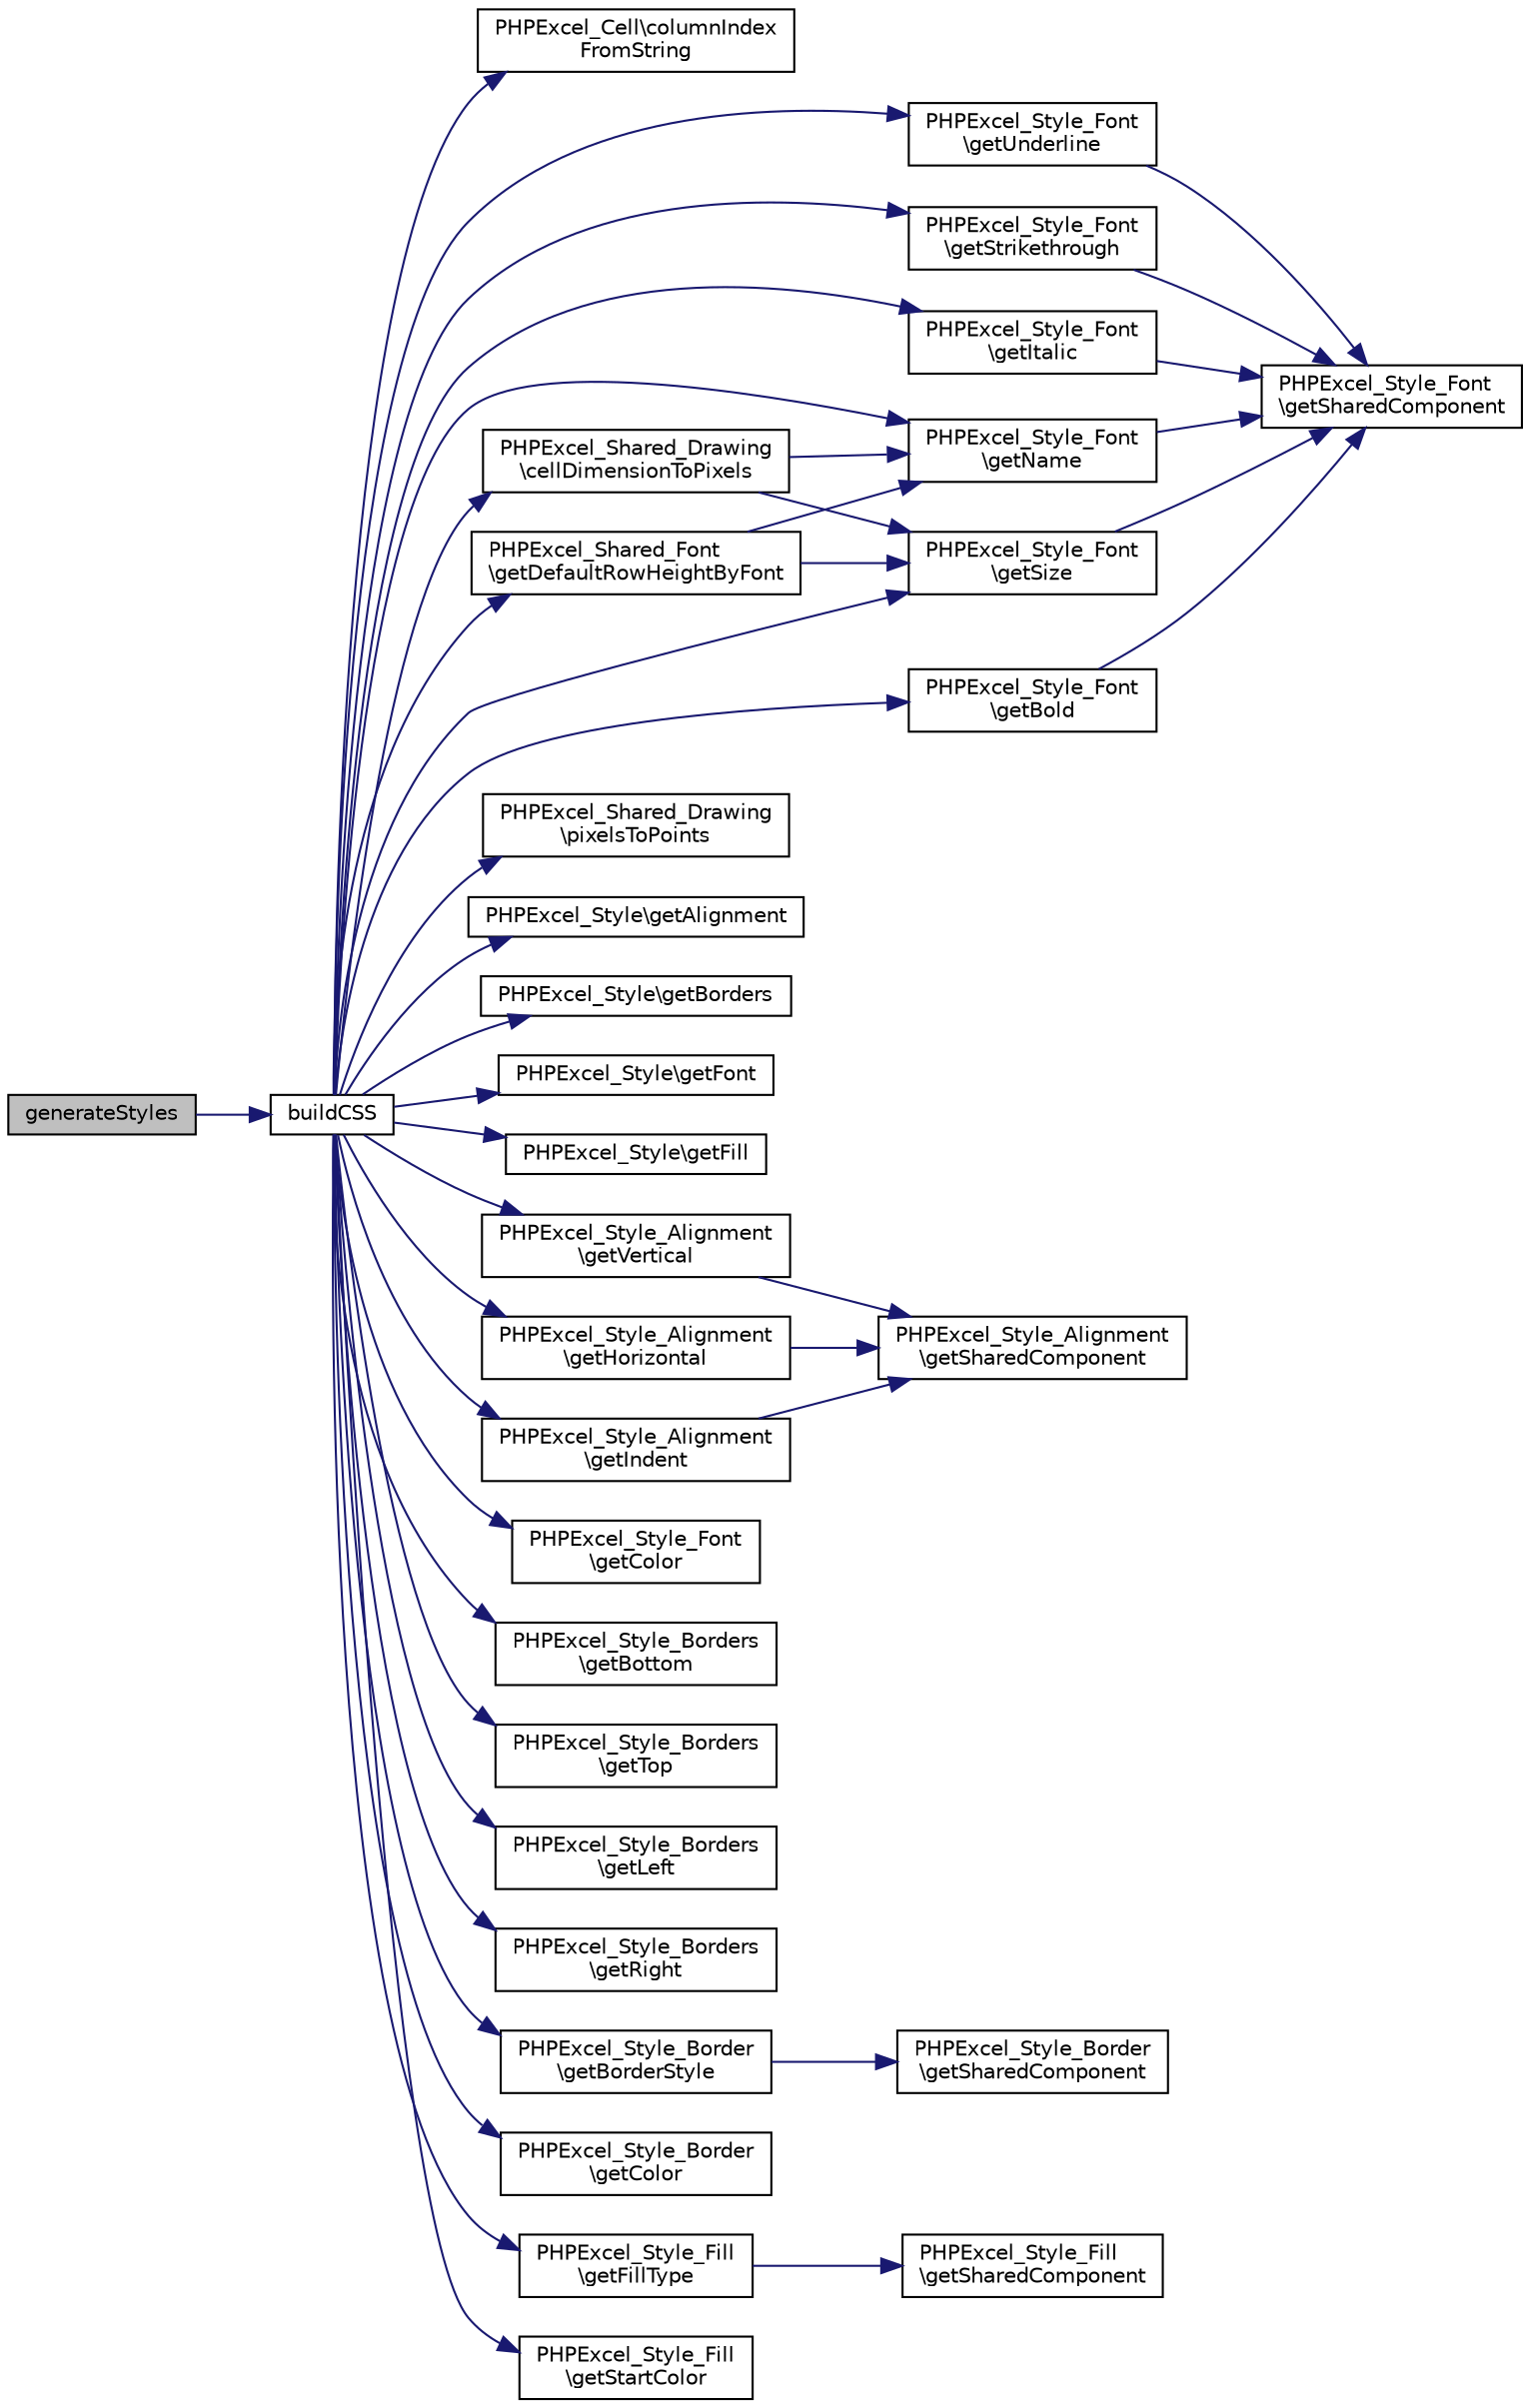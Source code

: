 digraph "generateStyles"
{
  edge [fontname="Helvetica",fontsize="10",labelfontname="Helvetica",labelfontsize="10"];
  node [fontname="Helvetica",fontsize="10",shape=record];
  rankdir="LR";
  Node128 [label="generateStyles",height=0.2,width=0.4,color="black", fillcolor="grey75", style="filled", fontcolor="black"];
  Node128 -> Node129 [color="midnightblue",fontsize="10",style="solid",fontname="Helvetica"];
  Node129 [label="buildCSS",height=0.2,width=0.4,color="black", fillcolor="white", style="filled",URL="$class_p_h_p_excel___writer___h_t_m_l.html#a3f8fdb7ac7b7089f7b8ca365afbba79f"];
  Node129 -> Node130 [color="midnightblue",fontsize="10",style="solid",fontname="Helvetica"];
  Node130 [label="PHPExcel_Cell\\columnIndex\lFromString",height=0.2,width=0.4,color="black", fillcolor="white", style="filled",URL="$class_p_h_p_excel___cell.html#a492724422ceefe1d16ed2a8997a0a489"];
  Node129 -> Node131 [color="midnightblue",fontsize="10",style="solid",fontname="Helvetica"];
  Node131 [label="PHPExcel_Shared_Drawing\l\\cellDimensionToPixels",height=0.2,width=0.4,color="black", fillcolor="white", style="filled",URL="$class_p_h_p_excel___shared___drawing.html#ad277ad1275f65facccdb5786d244519f"];
  Node131 -> Node132 [color="midnightblue",fontsize="10",style="solid",fontname="Helvetica"];
  Node132 [label="PHPExcel_Style_Font\l\\getName",height=0.2,width=0.4,color="black", fillcolor="white", style="filled",URL="$class_p_h_p_excel___style___font.html#a3d0963e68bb313b163a73f2803c64600"];
  Node132 -> Node133 [color="midnightblue",fontsize="10",style="solid",fontname="Helvetica"];
  Node133 [label="PHPExcel_Style_Font\l\\getSharedComponent",height=0.2,width=0.4,color="black", fillcolor="white", style="filled",URL="$class_p_h_p_excel___style___font.html#a49e6e514d1dce7982e6864942bcb1f5d"];
  Node131 -> Node134 [color="midnightblue",fontsize="10",style="solid",fontname="Helvetica"];
  Node134 [label="PHPExcel_Style_Font\l\\getSize",height=0.2,width=0.4,color="black", fillcolor="white", style="filled",URL="$class_p_h_p_excel___style___font.html#a75cce10cdf81be6dc84881c28b3379b7"];
  Node134 -> Node133 [color="midnightblue",fontsize="10",style="solid",fontname="Helvetica"];
  Node129 -> Node135 [color="midnightblue",fontsize="10",style="solid",fontname="Helvetica"];
  Node135 [label="PHPExcel_Shared_Drawing\l\\pixelsToPoints",height=0.2,width=0.4,color="black", fillcolor="white", style="filled",URL="$class_p_h_p_excel___shared___drawing.html#aba1a5dae5db4c29931213aebd520c79f"];
  Node129 -> Node136 [color="midnightblue",fontsize="10",style="solid",fontname="Helvetica"];
  Node136 [label="PHPExcel_Shared_Font\l\\getDefaultRowHeightByFont",height=0.2,width=0.4,color="black", fillcolor="white", style="filled",URL="$class_p_h_p_excel___shared___font.html#a7fdb715cc4d872ef8b3fd2a633ff4876"];
  Node136 -> Node132 [color="midnightblue",fontsize="10",style="solid",fontname="Helvetica"];
  Node136 -> Node134 [color="midnightblue",fontsize="10",style="solid",fontname="Helvetica"];
  Node129 -> Node137 [color="midnightblue",fontsize="10",style="solid",fontname="Helvetica"];
  Node137 [label="PHPExcel_Style\\getAlignment",height=0.2,width=0.4,color="black", fillcolor="white", style="filled",URL="$class_p_h_p_excel___style.html#a1fcacc30e51454559b9671bc0463cac9"];
  Node129 -> Node138 [color="midnightblue",fontsize="10",style="solid",fontname="Helvetica"];
  Node138 [label="PHPExcel_Style\\getBorders",height=0.2,width=0.4,color="black", fillcolor="white", style="filled",URL="$class_p_h_p_excel___style.html#a6e352bc82dfb6fa068d43686e827e329"];
  Node129 -> Node139 [color="midnightblue",fontsize="10",style="solid",fontname="Helvetica"];
  Node139 [label="PHPExcel_Style\\getFont",height=0.2,width=0.4,color="black", fillcolor="white", style="filled",URL="$class_p_h_p_excel___style.html#af2469ce4ebc6317428d2bf86fe7f205f"];
  Node129 -> Node140 [color="midnightblue",fontsize="10",style="solid",fontname="Helvetica"];
  Node140 [label="PHPExcel_Style\\getFill",height=0.2,width=0.4,color="black", fillcolor="white", style="filled",URL="$class_p_h_p_excel___style.html#abf22867fc5c2800db66044f70c21105c"];
  Node129 -> Node141 [color="midnightblue",fontsize="10",style="solid",fontname="Helvetica"];
  Node141 [label="PHPExcel_Style_Alignment\l\\getVertical",height=0.2,width=0.4,color="black", fillcolor="white", style="filled",URL="$class_p_h_p_excel___style___alignment.html#af7fdbcec55ff03901749f0d38c8e1680"];
  Node141 -> Node142 [color="midnightblue",fontsize="10",style="solid",fontname="Helvetica"];
  Node142 [label="PHPExcel_Style_Alignment\l\\getSharedComponent",height=0.2,width=0.4,color="black", fillcolor="white", style="filled",URL="$class_p_h_p_excel___style___alignment.html#a49e6e514d1dce7982e6864942bcb1f5d"];
  Node129 -> Node143 [color="midnightblue",fontsize="10",style="solid",fontname="Helvetica"];
  Node143 [label="PHPExcel_Style_Alignment\l\\getHorizontal",height=0.2,width=0.4,color="black", fillcolor="white", style="filled",URL="$class_p_h_p_excel___style___alignment.html#a4f6993457027c2e85be7d4aa9c3c1c7c"];
  Node143 -> Node142 [color="midnightblue",fontsize="10",style="solid",fontname="Helvetica"];
  Node129 -> Node144 [color="midnightblue",fontsize="10",style="solid",fontname="Helvetica"];
  Node144 [label="PHPExcel_Style_Alignment\l\\getIndent",height=0.2,width=0.4,color="black", fillcolor="white", style="filled",URL="$class_p_h_p_excel___style___alignment.html#a0a09e0110a81470ca7791be5738f353f"];
  Node144 -> Node142 [color="midnightblue",fontsize="10",style="solid",fontname="Helvetica"];
  Node129 -> Node145 [color="midnightblue",fontsize="10",style="solid",fontname="Helvetica"];
  Node145 [label="PHPExcel_Style_Font\l\\getBold",height=0.2,width=0.4,color="black", fillcolor="white", style="filled",URL="$class_p_h_p_excel___style___font.html#a57537d7ea7b84fffb127c2e596187ba4"];
  Node145 -> Node133 [color="midnightblue",fontsize="10",style="solid",fontname="Helvetica"];
  Node129 -> Node146 [color="midnightblue",fontsize="10",style="solid",fontname="Helvetica"];
  Node146 [label="PHPExcel_Style_Font\l\\getUnderline",height=0.2,width=0.4,color="black", fillcolor="white", style="filled",URL="$class_p_h_p_excel___style___font.html#a6cd36039ad06b8ef5390c3193aca3858"];
  Node146 -> Node133 [color="midnightblue",fontsize="10",style="solid",fontname="Helvetica"];
  Node129 -> Node147 [color="midnightblue",fontsize="10",style="solid",fontname="Helvetica"];
  Node147 [label="PHPExcel_Style_Font\l\\getStrikethrough",height=0.2,width=0.4,color="black", fillcolor="white", style="filled",URL="$class_p_h_p_excel___style___font.html#a3a2e793bb81c0626c8b841c02fa1cf31"];
  Node147 -> Node133 [color="midnightblue",fontsize="10",style="solid",fontname="Helvetica"];
  Node129 -> Node148 [color="midnightblue",fontsize="10",style="solid",fontname="Helvetica"];
  Node148 [label="PHPExcel_Style_Font\l\\getItalic",height=0.2,width=0.4,color="black", fillcolor="white", style="filled",URL="$class_p_h_p_excel___style___font.html#aa8ac8f3e49a635d5d1af80f558ad0d35"];
  Node148 -> Node133 [color="midnightblue",fontsize="10",style="solid",fontname="Helvetica"];
  Node129 -> Node149 [color="midnightblue",fontsize="10",style="solid",fontname="Helvetica"];
  Node149 [label="PHPExcel_Style_Font\l\\getColor",height=0.2,width=0.4,color="black", fillcolor="white", style="filled",URL="$class_p_h_p_excel___style___font.html#aa8642511e4effd1b9ff80c64ff788cfd"];
  Node129 -> Node132 [color="midnightblue",fontsize="10",style="solid",fontname="Helvetica"];
  Node129 -> Node134 [color="midnightblue",fontsize="10",style="solid",fontname="Helvetica"];
  Node129 -> Node150 [color="midnightblue",fontsize="10",style="solid",fontname="Helvetica"];
  Node150 [label="PHPExcel_Style_Borders\l\\getBottom",height=0.2,width=0.4,color="black", fillcolor="white", style="filled",URL="$class_p_h_p_excel___style___borders.html#aca588c79ee8446ebbcefbbd52258f0eb"];
  Node129 -> Node151 [color="midnightblue",fontsize="10",style="solid",fontname="Helvetica"];
  Node151 [label="PHPExcel_Style_Borders\l\\getTop",height=0.2,width=0.4,color="black", fillcolor="white", style="filled",URL="$class_p_h_p_excel___style___borders.html#ac792c72f58f9f30b7a5904839346d9d6"];
  Node129 -> Node152 [color="midnightblue",fontsize="10",style="solid",fontname="Helvetica"];
  Node152 [label="PHPExcel_Style_Borders\l\\getLeft",height=0.2,width=0.4,color="black", fillcolor="white", style="filled",URL="$class_p_h_p_excel___style___borders.html#ac69f056fdd8d8f682eea8356fa4c77cc"];
  Node129 -> Node153 [color="midnightblue",fontsize="10",style="solid",fontname="Helvetica"];
  Node153 [label="PHPExcel_Style_Borders\l\\getRight",height=0.2,width=0.4,color="black", fillcolor="white", style="filled",URL="$class_p_h_p_excel___style___borders.html#a8a52dd23c077914ed92b81d74bc0a279"];
  Node129 -> Node154 [color="midnightblue",fontsize="10",style="solid",fontname="Helvetica"];
  Node154 [label="PHPExcel_Style_Border\l\\getBorderStyle",height=0.2,width=0.4,color="black", fillcolor="white", style="filled",URL="$class_p_h_p_excel___style___border.html#a008ae4d2152b63cf539a49b341b10361"];
  Node154 -> Node155 [color="midnightblue",fontsize="10",style="solid",fontname="Helvetica"];
  Node155 [label="PHPExcel_Style_Border\l\\getSharedComponent",height=0.2,width=0.4,color="black", fillcolor="white", style="filled",URL="$class_p_h_p_excel___style___border.html#a49e6e514d1dce7982e6864942bcb1f5d"];
  Node129 -> Node156 [color="midnightblue",fontsize="10",style="solid",fontname="Helvetica"];
  Node156 [label="PHPExcel_Style_Border\l\\getColor",height=0.2,width=0.4,color="black", fillcolor="white", style="filled",URL="$class_p_h_p_excel___style___border.html#aa8642511e4effd1b9ff80c64ff788cfd"];
  Node129 -> Node157 [color="midnightblue",fontsize="10",style="solid",fontname="Helvetica"];
  Node157 [label="PHPExcel_Style_Fill\l\\getFillType",height=0.2,width=0.4,color="black", fillcolor="white", style="filled",URL="$class_p_h_p_excel___style___fill.html#ab569bc8490a93450228f560939838d41"];
  Node157 -> Node158 [color="midnightblue",fontsize="10",style="solid",fontname="Helvetica"];
  Node158 [label="PHPExcel_Style_Fill\l\\getSharedComponent",height=0.2,width=0.4,color="black", fillcolor="white", style="filled",URL="$class_p_h_p_excel___style___fill.html#a49e6e514d1dce7982e6864942bcb1f5d"];
  Node129 -> Node159 [color="midnightblue",fontsize="10",style="solid",fontname="Helvetica"];
  Node159 [label="PHPExcel_Style_Fill\l\\getStartColor",height=0.2,width=0.4,color="black", fillcolor="white", style="filled",URL="$class_p_h_p_excel___style___fill.html#afcfd4bab1770ea9047623d60c6f5cc6a"];
}
